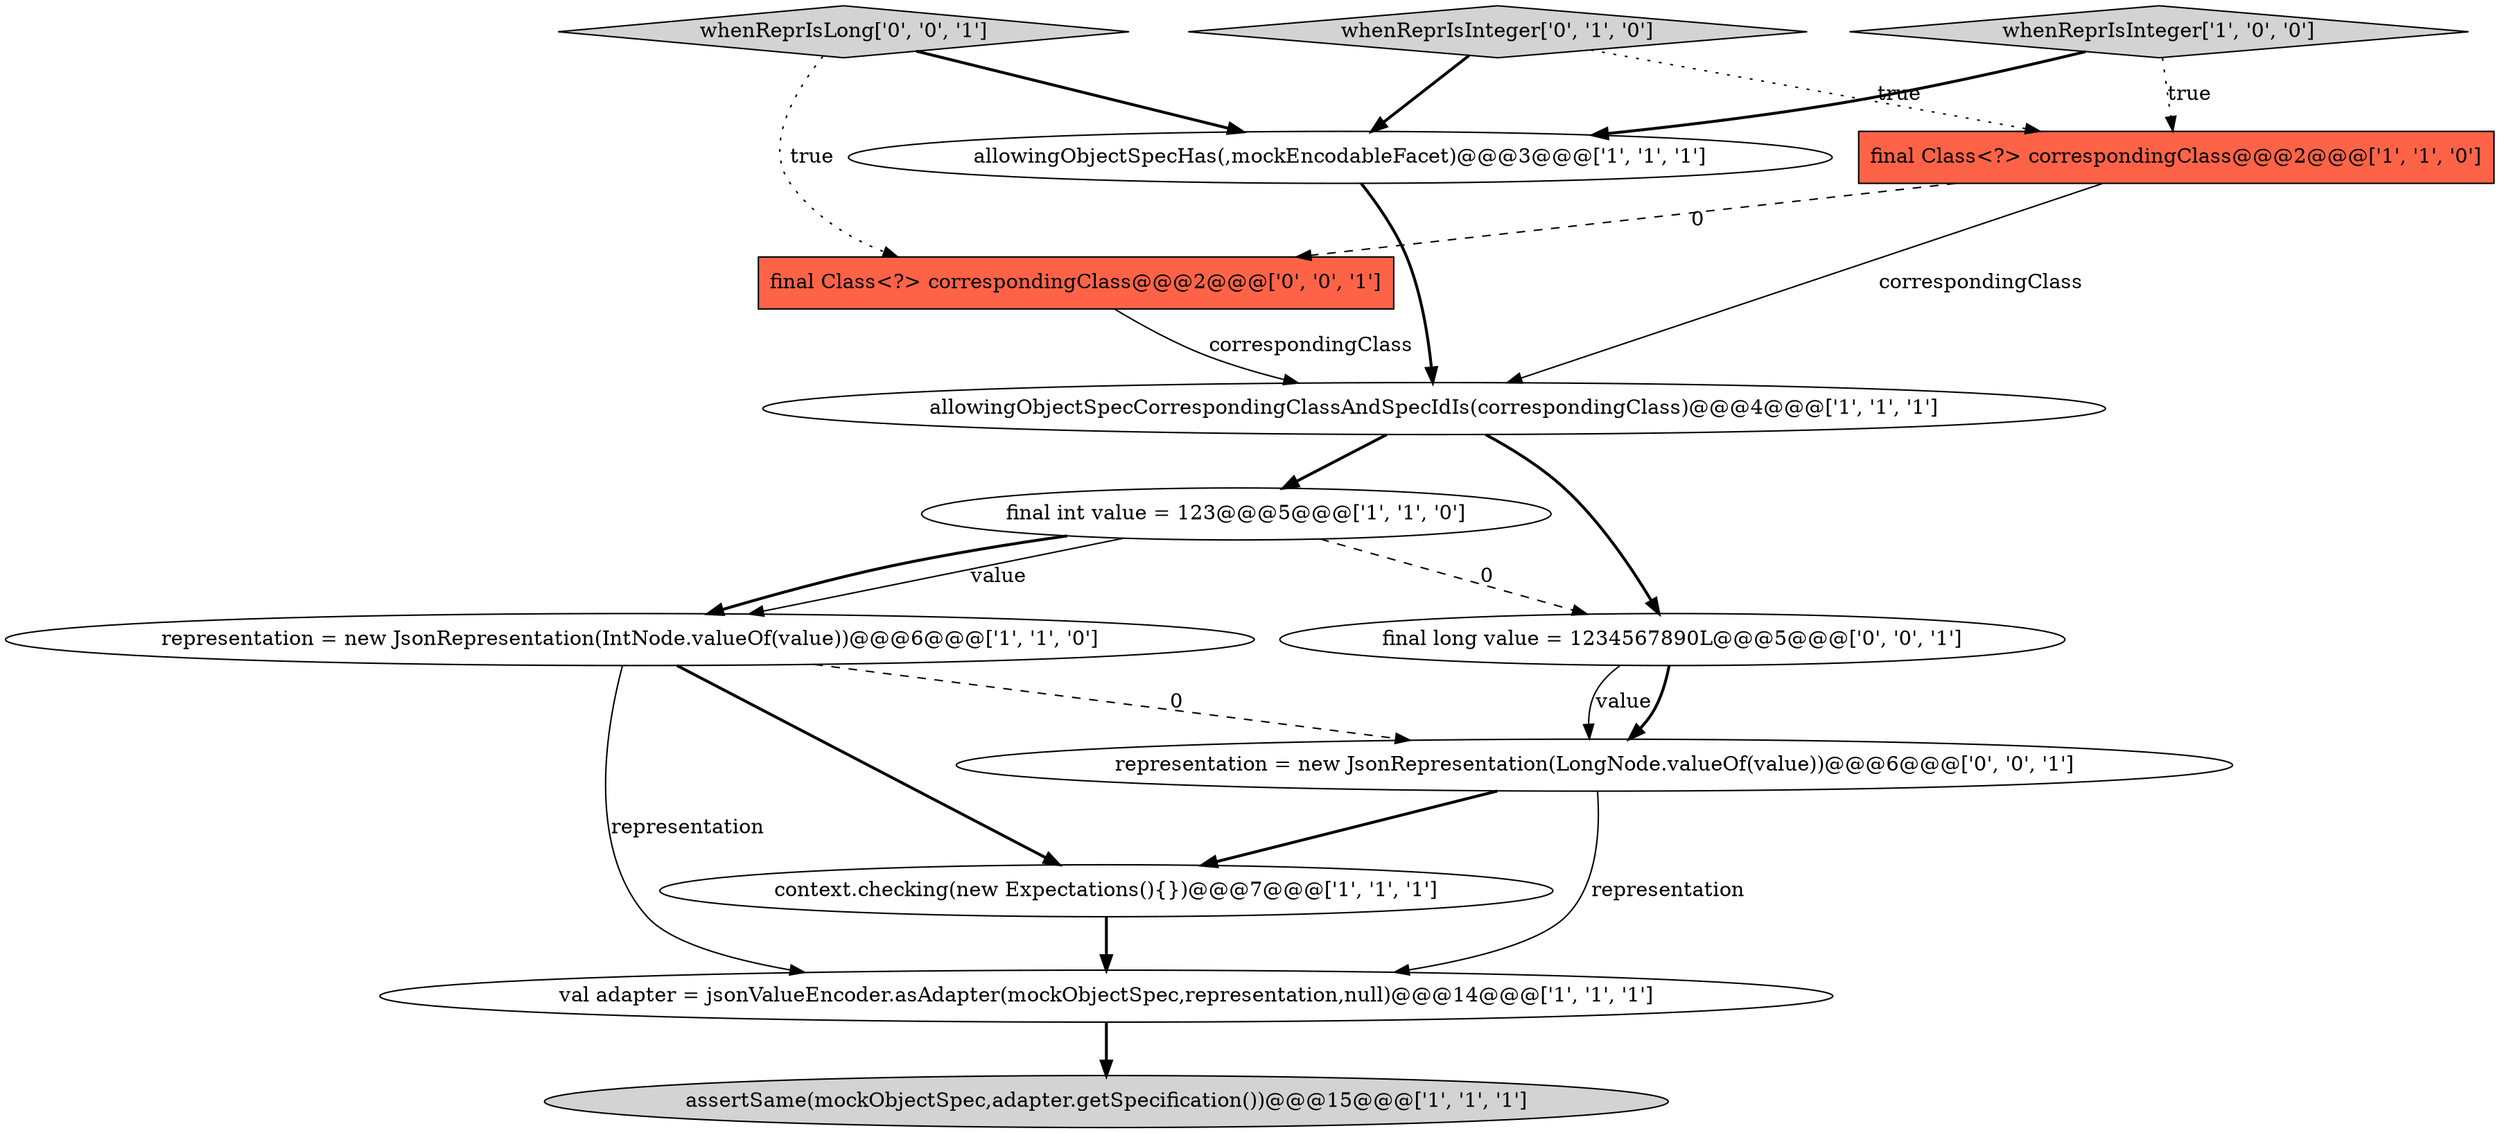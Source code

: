 digraph {
4 [style = filled, label = "allowingObjectSpecHas(,mockEncodableFacet)@@@3@@@['1', '1', '1']", fillcolor = white, shape = ellipse image = "AAA0AAABBB1BBB"];
3 [style = filled, label = "context.checking(new Expectations(){})@@@7@@@['1', '1', '1']", fillcolor = white, shape = ellipse image = "AAA0AAABBB1BBB"];
12 [style = filled, label = "whenReprIsLong['0', '0', '1']", fillcolor = lightgray, shape = diamond image = "AAA0AAABBB3BBB"];
8 [style = filled, label = "allowingObjectSpecCorrespondingClassAndSpecIdIs(correspondingClass)@@@4@@@['1', '1', '1']", fillcolor = white, shape = ellipse image = "AAA0AAABBB1BBB"];
5 [style = filled, label = "final int value = 123@@@5@@@['1', '1', '0']", fillcolor = white, shape = ellipse image = "AAA0AAABBB1BBB"];
7 [style = filled, label = "assertSame(mockObjectSpec,adapter.getSpecification())@@@15@@@['1', '1', '1']", fillcolor = lightgray, shape = ellipse image = "AAA0AAABBB1BBB"];
0 [style = filled, label = "val adapter = jsonValueEncoder.asAdapter(mockObjectSpec,representation,null)@@@14@@@['1', '1', '1']", fillcolor = white, shape = ellipse image = "AAA0AAABBB1BBB"];
11 [style = filled, label = "final long value = 1234567890L@@@5@@@['0', '0', '1']", fillcolor = white, shape = ellipse image = "AAA0AAABBB3BBB"];
9 [style = filled, label = "whenReprIsInteger['0', '1', '0']", fillcolor = lightgray, shape = diamond image = "AAA0AAABBB2BBB"];
10 [style = filled, label = "final Class<?> correspondingClass@@@2@@@['0', '0', '1']", fillcolor = tomato, shape = box image = "AAA0AAABBB3BBB"];
2 [style = filled, label = "whenReprIsInteger['1', '0', '0']", fillcolor = lightgray, shape = diamond image = "AAA0AAABBB1BBB"];
13 [style = filled, label = "representation = new JsonRepresentation(LongNode.valueOf(value))@@@6@@@['0', '0', '1']", fillcolor = white, shape = ellipse image = "AAA0AAABBB3BBB"];
6 [style = filled, label = "representation = new JsonRepresentation(IntNode.valueOf(value))@@@6@@@['1', '1', '0']", fillcolor = white, shape = ellipse image = "AAA0AAABBB1BBB"];
1 [style = filled, label = "final Class<?> correspondingClass@@@2@@@['1', '1', '0']", fillcolor = tomato, shape = box image = "AAA0AAABBB1BBB"];
6->3 [style = bold, label=""];
13->0 [style = solid, label="representation"];
9->4 [style = bold, label=""];
10->8 [style = solid, label="correspondingClass"];
5->6 [style = solid, label="value"];
1->10 [style = dashed, label="0"];
2->4 [style = bold, label=""];
3->0 [style = bold, label=""];
0->7 [style = bold, label=""];
11->13 [style = solid, label="value"];
6->13 [style = dashed, label="0"];
5->6 [style = bold, label=""];
8->5 [style = bold, label=""];
13->3 [style = bold, label=""];
12->4 [style = bold, label=""];
12->10 [style = dotted, label="true"];
6->0 [style = solid, label="representation"];
2->1 [style = dotted, label="true"];
5->11 [style = dashed, label="0"];
11->13 [style = bold, label=""];
9->1 [style = dotted, label="true"];
4->8 [style = bold, label=""];
8->11 [style = bold, label=""];
1->8 [style = solid, label="correspondingClass"];
}
